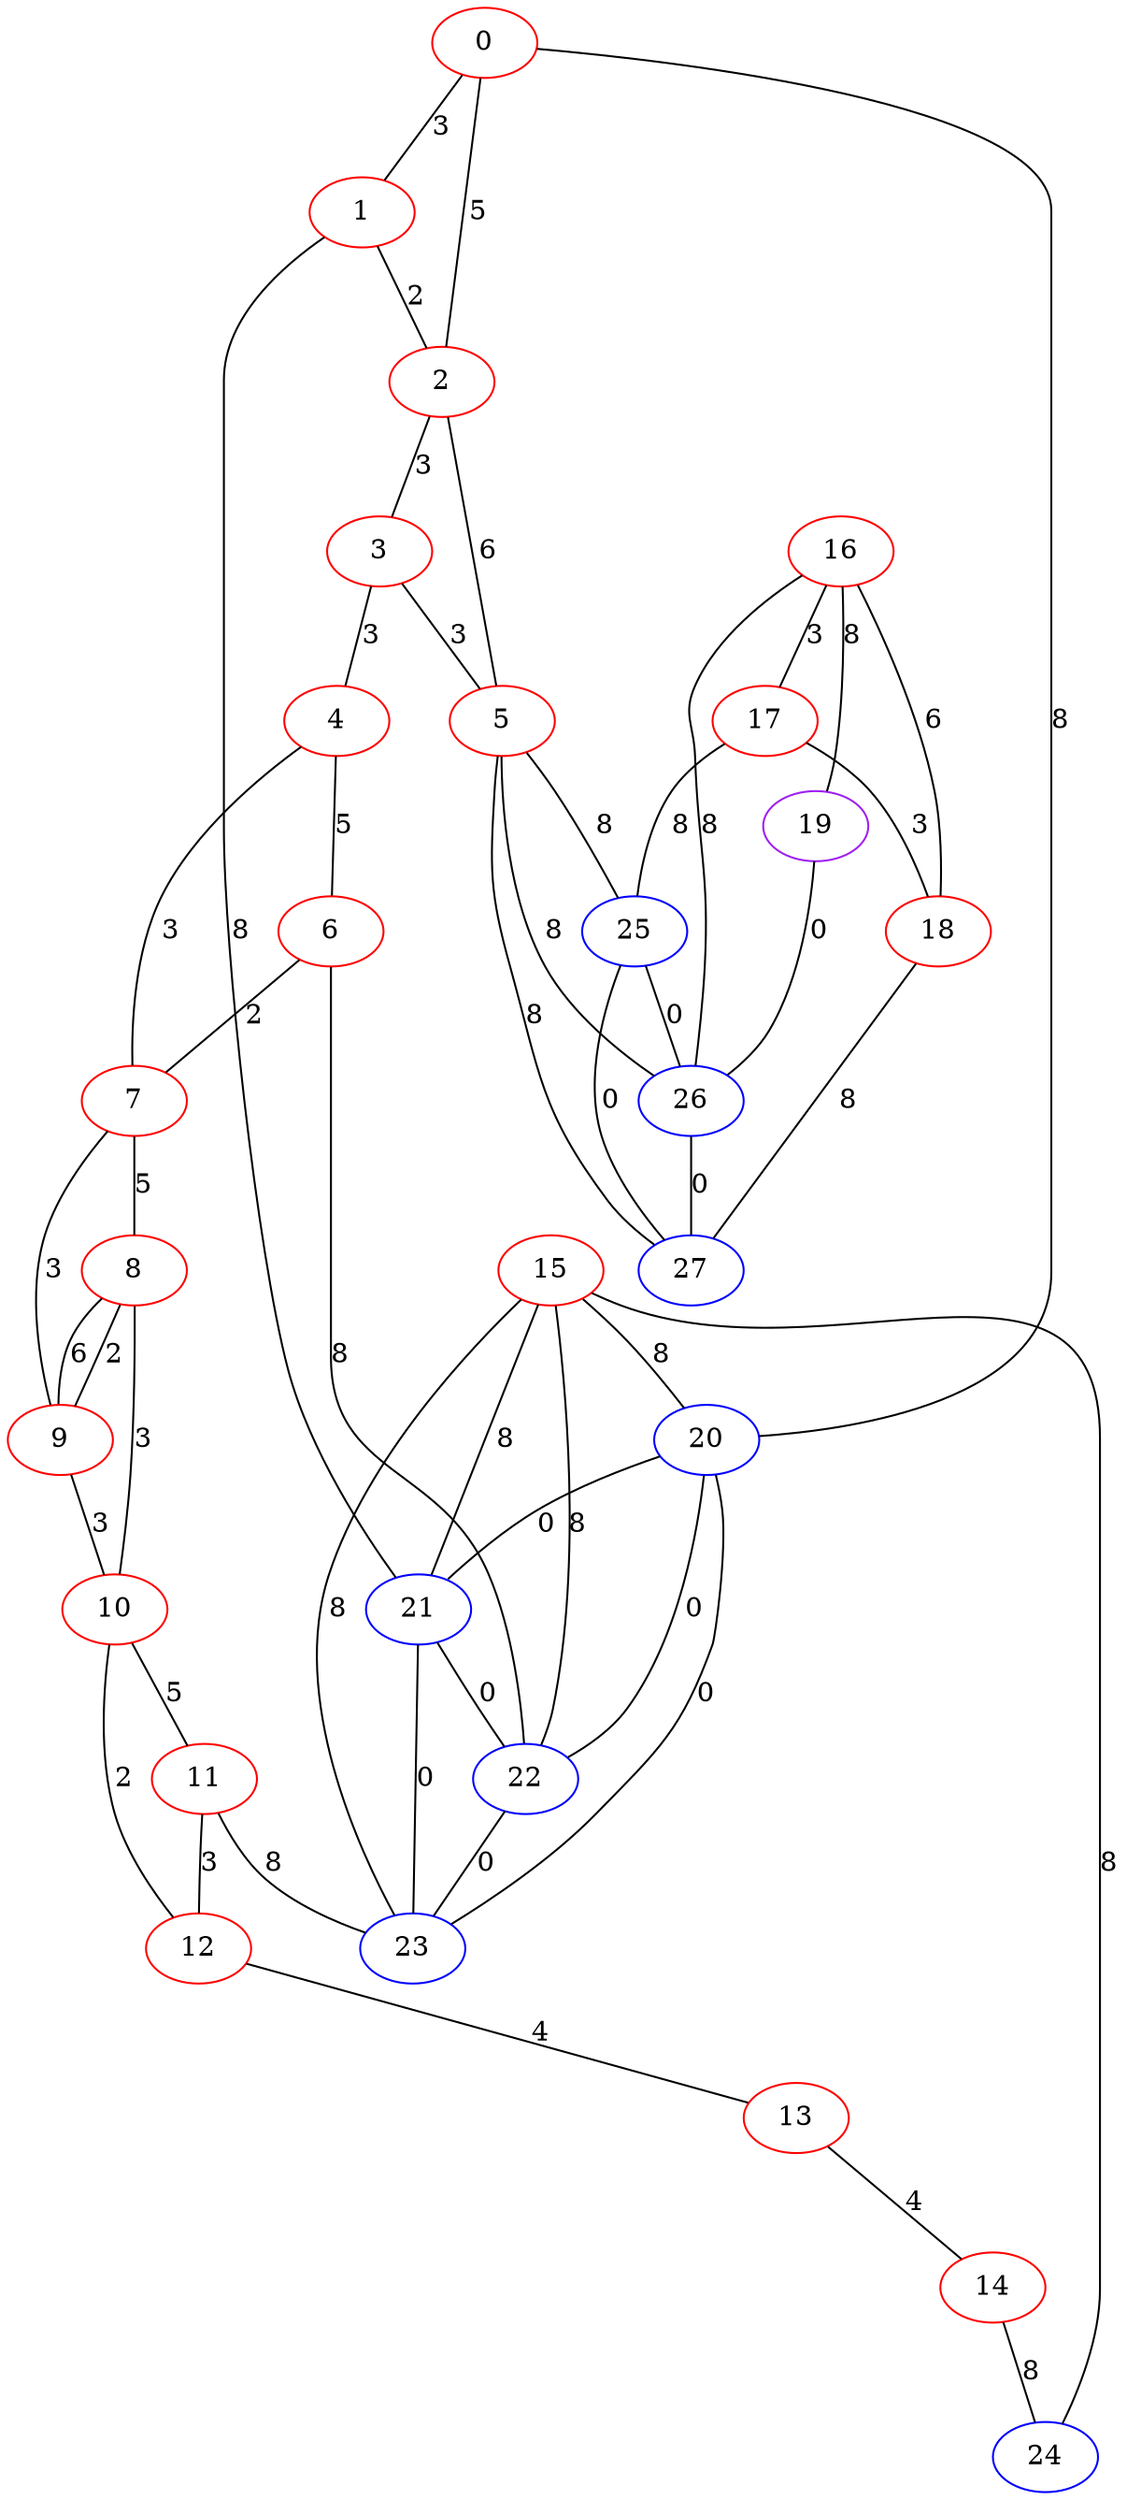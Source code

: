 graph "" {
0 [color=red, weight=1];
1 [color=red, weight=1];
2 [color=red, weight=1];
3 [color=red, weight=1];
4 [color=red, weight=1];
5 [color=red, weight=1];
6 [color=red, weight=1];
7 [color=red, weight=1];
8 [color=red, weight=1];
9 [color=red, weight=1];
10 [color=red, weight=1];
11 [color=red, weight=1];
12 [color=red, weight=1];
13 [color=red, weight=1];
14 [color=red, weight=1];
15 [color=red, weight=1];
16 [color=red, weight=1];
17 [color=red, weight=1];
18 [color=red, weight=1];
19 [color=purple, weight=4];
20 [color=blue, weight=3];
21 [color=blue, weight=3];
22 [color=blue, weight=3];
23 [color=blue, weight=3];
24 [color=blue, weight=3];
25 [color=blue, weight=3];
26 [color=blue, weight=3];
27 [color=blue, weight=3];
0 -- 1  [key=0, label=3];
0 -- 2  [key=0, label=5];
0 -- 20  [key=0, label=8];
1 -- 2  [key=0, label=2];
1 -- 21  [key=0, label=8];
2 -- 3  [key=0, label=3];
2 -- 5  [key=0, label=6];
3 -- 4  [key=0, label=3];
3 -- 5  [key=0, label=3];
4 -- 6  [key=0, label=5];
4 -- 7  [key=0, label=3];
5 -- 27  [key=0, label=8];
5 -- 25  [key=0, label=8];
5 -- 26  [key=0, label=8];
6 -- 22  [key=0, label=8];
6 -- 7  [key=0, label=2];
7 -- 8  [key=0, label=5];
7 -- 9  [key=0, label=3];
8 -- 9  [key=0, label=2];
8 -- 9  [key=1, label=6];
8 -- 10  [key=0, label=3];
9 -- 10  [key=0, label=3];
10 -- 11  [key=0, label=5];
10 -- 12  [key=0, label=2];
11 -- 12  [key=0, label=3];
11 -- 23  [key=0, label=8];
12 -- 13  [key=0, label=4];
13 -- 14  [key=0, label=4];
14 -- 24  [key=0, label=8];
15 -- 24  [key=0, label=8];
15 -- 20  [key=0, label=8];
15 -- 21  [key=0, label=8];
15 -- 22  [key=0, label=8];
15 -- 23  [key=0, label=8];
16 -- 17  [key=0, label=3];
16 -- 18  [key=0, label=6];
16 -- 19  [key=0, label=8];
16 -- 26  [key=0, label=8];
17 -- 25  [key=0, label=8];
17 -- 18  [key=0, label=3];
18 -- 27  [key=0, label=8];
19 -- 26  [key=0, label=0];
20 -- 21  [key=0, label=0];
20 -- 22  [key=0, label=0];
20 -- 23  [key=0, label=0];
21 -- 22  [key=0, label=0];
21 -- 23  [key=0, label=0];
22 -- 23  [key=0, label=0];
25 -- 26  [key=0, label=0];
25 -- 27  [key=0, label=0];
26 -- 27  [key=0, label=0];
}
